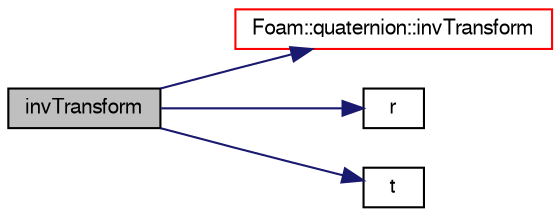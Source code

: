 digraph "invTransform"
{
  bgcolor="transparent";
  edge [fontname="FreeSans",fontsize="10",labelfontname="FreeSans",labelfontsize="10"];
  node [fontname="FreeSans",fontsize="10",shape=record];
  rankdir="LR";
  Node71 [label="invTransform",height=0.2,width=0.4,color="black", fillcolor="grey75", style="filled", fontcolor="black"];
  Node71 -> Node72 [color="midnightblue",fontsize="10",style="solid",fontname="FreeSans"];
  Node72 [label="Foam::quaternion::invTransform",height=0.2,width=0.4,color="red",URL="$a28130.html#aee0060723827f8272f2f50aaaf57c1eb",tooltip="Rotate the given vector anti-clockwise. "];
  Node71 -> Node77 [color="midnightblue",fontsize="10",style="solid",fontname="FreeSans"];
  Node77 [label="r",height=0.2,width=0.4,color="black",URL="$a28182.html#a3f654a0f851ca1874a91504ca2e31ba4"];
  Node71 -> Node78 [color="midnightblue",fontsize="10",style="solid",fontname="FreeSans"];
  Node78 [label="t",height=0.2,width=0.4,color="black",URL="$a28182.html#ac90b4495e032d0efeb603179edc4cb8c"];
}
